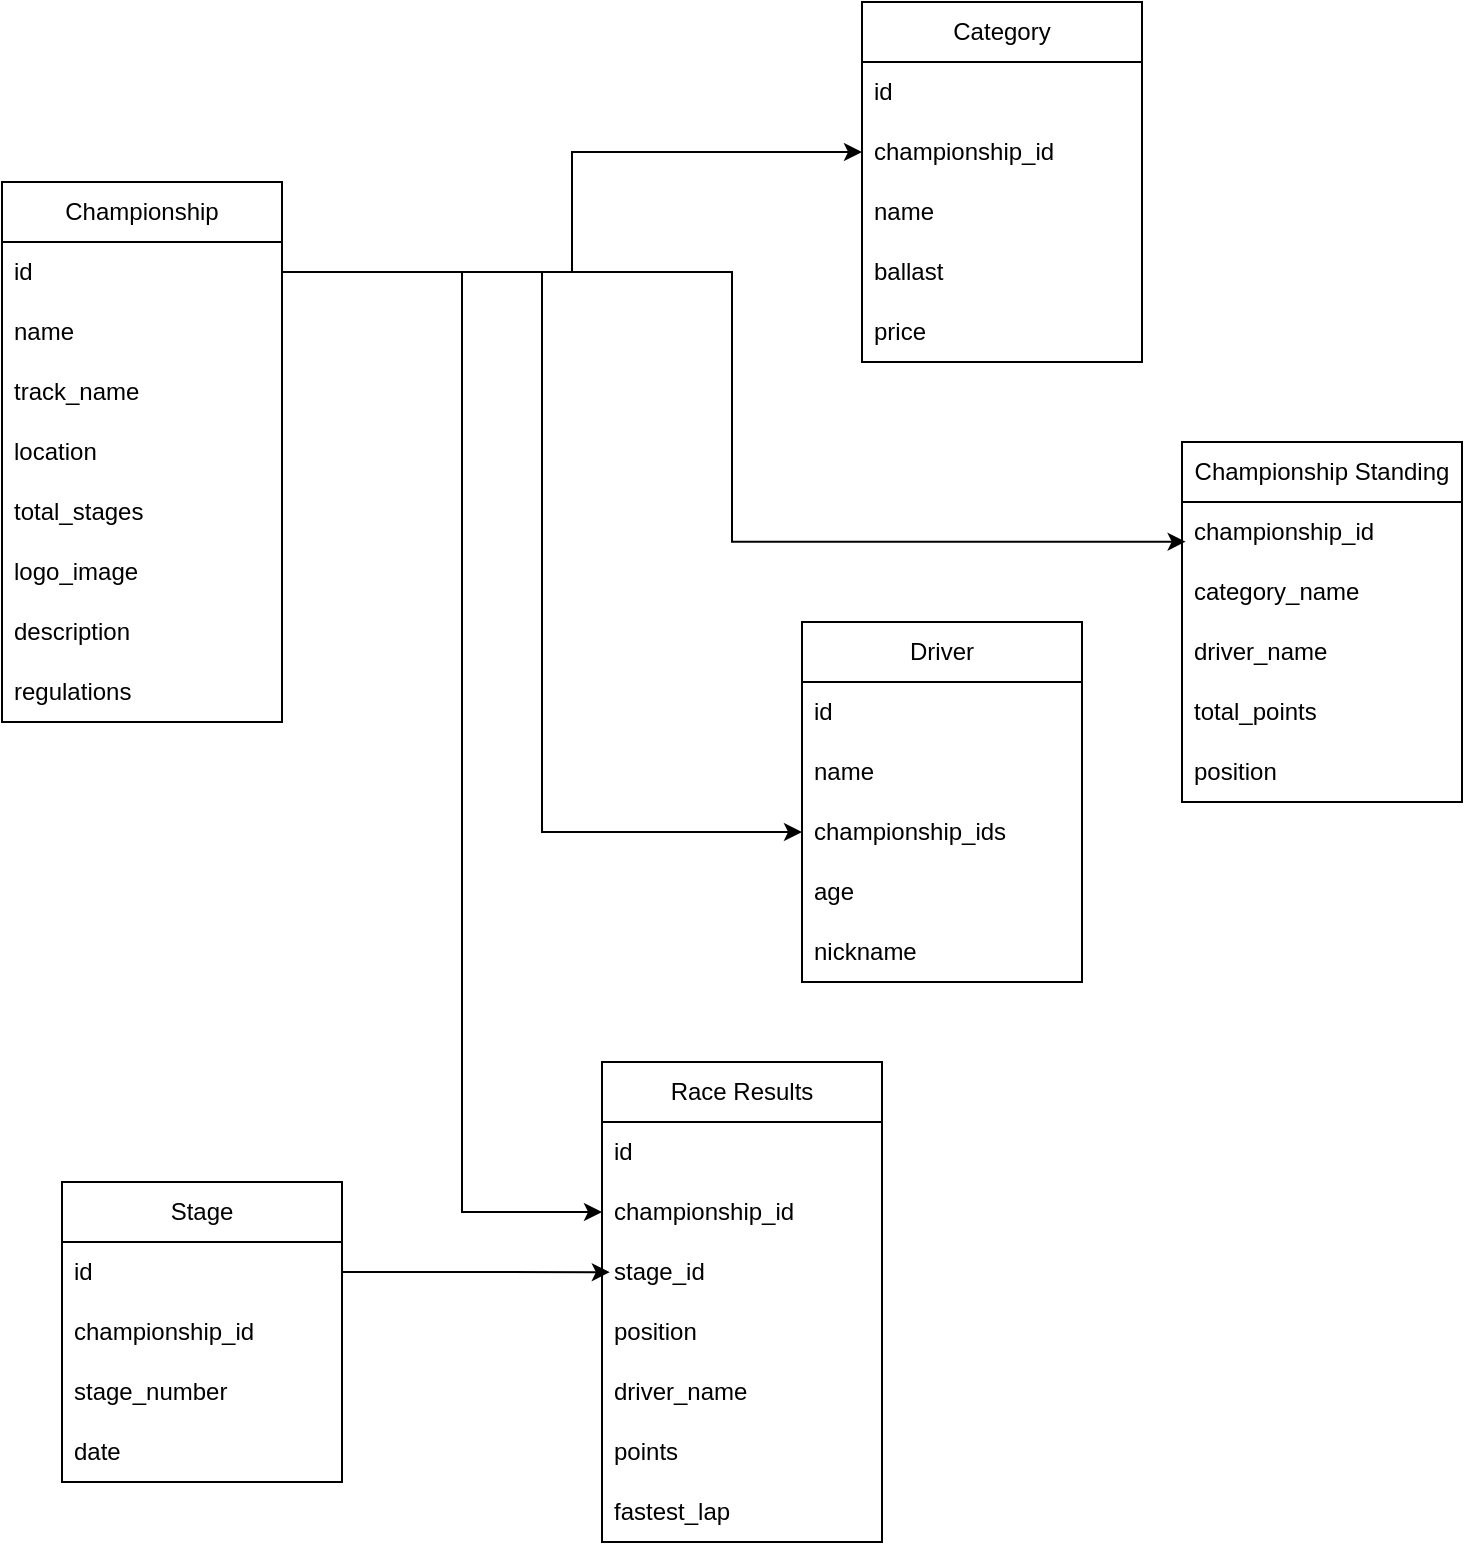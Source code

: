 <mxfile version="24.8.0">
  <diagram name="Page-1" id="m8vW3EErnQCQkExOE2bX">
    <mxGraphModel dx="1181" dy="633" grid="1" gridSize="10" guides="1" tooltips="1" connect="1" arrows="1" fold="1" page="1" pageScale="1" pageWidth="850" pageHeight="1100" math="0" shadow="0">
      <root>
        <mxCell id="0" />
        <mxCell id="1" parent="0" />
        <mxCell id="QWn9ov5LfG4lJFGgJt6n-55" style="edgeStyle=orthogonalEdgeStyle;rounded=0;orthogonalLoop=1;jettySize=auto;html=1;entryX=0;entryY=0.5;entryDx=0;entryDy=0;exitX=1;exitY=0.5;exitDx=0;exitDy=0;" edge="1" parent="1" source="QWn9ov5LfG4lJFGgJt6n-9" target="QWn9ov5LfG4lJFGgJt6n-29">
          <mxGeometry relative="1" as="geometry">
            <Array as="points">
              <mxPoint x="240" y="225" />
              <mxPoint x="240" y="695" />
            </Array>
          </mxGeometry>
        </mxCell>
        <mxCell id="QWn9ov5LfG4lJFGgJt6n-8" value="Championship" style="swimlane;fontStyle=0;childLayout=stackLayout;horizontal=1;startSize=30;horizontalStack=0;resizeParent=1;resizeParentMax=0;resizeLast=0;collapsible=1;marginBottom=0;whiteSpace=wrap;html=1;" vertex="1" parent="1">
          <mxGeometry x="10" y="180" width="140" height="270" as="geometry">
            <mxRectangle x="50" y="540" width="120" height="30" as="alternateBounds" />
          </mxGeometry>
        </mxCell>
        <mxCell id="QWn9ov5LfG4lJFGgJt6n-9" value="id" style="text;strokeColor=none;fillColor=none;align=left;verticalAlign=middle;spacingLeft=4;spacingRight=4;overflow=hidden;points=[[0,0.5],[1,0.5]];portConstraint=eastwest;rotatable=0;whiteSpace=wrap;html=1;" vertex="1" parent="QWn9ov5LfG4lJFGgJt6n-8">
          <mxGeometry y="30" width="140" height="30" as="geometry" />
        </mxCell>
        <mxCell id="QWn9ov5LfG4lJFGgJt6n-10" value="name" style="text;strokeColor=none;fillColor=none;align=left;verticalAlign=middle;spacingLeft=4;spacingRight=4;overflow=hidden;points=[[0,0.5],[1,0.5]];portConstraint=eastwest;rotatable=0;whiteSpace=wrap;html=1;" vertex="1" parent="QWn9ov5LfG4lJFGgJt6n-8">
          <mxGeometry y="60" width="140" height="30" as="geometry" />
        </mxCell>
        <mxCell id="QWn9ov5LfG4lJFGgJt6n-11" value="track_name" style="text;strokeColor=none;fillColor=none;align=left;verticalAlign=middle;spacingLeft=4;spacingRight=4;overflow=hidden;points=[[0,0.5],[1,0.5]];portConstraint=eastwest;rotatable=0;whiteSpace=wrap;html=1;" vertex="1" parent="QWn9ov5LfG4lJFGgJt6n-8">
          <mxGeometry y="90" width="140" height="30" as="geometry" />
        </mxCell>
        <mxCell id="QWn9ov5LfG4lJFGgJt6n-19" value="location" style="text;strokeColor=none;fillColor=none;align=left;verticalAlign=middle;spacingLeft=4;spacingRight=4;overflow=hidden;points=[[0,0.5],[1,0.5]];portConstraint=eastwest;rotatable=0;whiteSpace=wrap;html=1;" vertex="1" parent="QWn9ov5LfG4lJFGgJt6n-8">
          <mxGeometry y="120" width="140" height="30" as="geometry" />
        </mxCell>
        <mxCell id="QWn9ov5LfG4lJFGgJt6n-18" value="total_stages" style="text;strokeColor=none;fillColor=none;align=left;verticalAlign=middle;spacingLeft=4;spacingRight=4;overflow=hidden;points=[[0,0.5],[1,0.5]];portConstraint=eastwest;rotatable=0;whiteSpace=wrap;html=1;" vertex="1" parent="QWn9ov5LfG4lJFGgJt6n-8">
          <mxGeometry y="150" width="140" height="30" as="geometry" />
        </mxCell>
        <mxCell id="QWn9ov5LfG4lJFGgJt6n-17" value="logo_image" style="text;strokeColor=none;fillColor=none;align=left;verticalAlign=middle;spacingLeft=4;spacingRight=4;overflow=hidden;points=[[0,0.5],[1,0.5]];portConstraint=eastwest;rotatable=0;whiteSpace=wrap;html=1;" vertex="1" parent="QWn9ov5LfG4lJFGgJt6n-8">
          <mxGeometry y="180" width="140" height="30" as="geometry" />
        </mxCell>
        <mxCell id="QWn9ov5LfG4lJFGgJt6n-16" value="description" style="text;strokeColor=none;fillColor=none;align=left;verticalAlign=middle;spacingLeft=4;spacingRight=4;overflow=hidden;points=[[0,0.5],[1,0.5]];portConstraint=eastwest;rotatable=0;whiteSpace=wrap;html=1;" vertex="1" parent="QWn9ov5LfG4lJFGgJt6n-8">
          <mxGeometry y="210" width="140" height="30" as="geometry" />
        </mxCell>
        <mxCell id="QWn9ov5LfG4lJFGgJt6n-15" value="regulations" style="text;strokeColor=none;fillColor=none;align=left;verticalAlign=middle;spacingLeft=4;spacingRight=4;overflow=hidden;points=[[0,0.5],[1,0.5]];portConstraint=eastwest;rotatable=0;whiteSpace=wrap;html=1;" vertex="1" parent="QWn9ov5LfG4lJFGgJt6n-8">
          <mxGeometry y="240" width="140" height="30" as="geometry" />
        </mxCell>
        <mxCell id="QWn9ov5LfG4lJFGgJt6n-20" value="Category" style="swimlane;fontStyle=0;childLayout=stackLayout;horizontal=1;startSize=30;horizontalStack=0;resizeParent=1;resizeParentMax=0;resizeLast=0;collapsible=1;marginBottom=0;whiteSpace=wrap;html=1;" vertex="1" parent="1">
          <mxGeometry x="440" y="90" width="140" height="180" as="geometry" />
        </mxCell>
        <mxCell id="QWn9ov5LfG4lJFGgJt6n-26" value="id" style="text;strokeColor=none;fillColor=none;align=left;verticalAlign=middle;spacingLeft=4;spacingRight=4;overflow=hidden;points=[[0,0.5],[1,0.5]];portConstraint=eastwest;rotatable=0;whiteSpace=wrap;html=1;" vertex="1" parent="QWn9ov5LfG4lJFGgJt6n-20">
          <mxGeometry y="30" width="140" height="30" as="geometry" />
        </mxCell>
        <mxCell id="QWn9ov5LfG4lJFGgJt6n-21" value="championship_id" style="text;strokeColor=none;fillColor=none;align=left;verticalAlign=middle;spacingLeft=4;spacingRight=4;overflow=hidden;points=[[0,0.5],[1,0.5]];portConstraint=eastwest;rotatable=0;whiteSpace=wrap;html=1;" vertex="1" parent="QWn9ov5LfG4lJFGgJt6n-20">
          <mxGeometry y="60" width="140" height="30" as="geometry" />
        </mxCell>
        <mxCell id="QWn9ov5LfG4lJFGgJt6n-22" value="name" style="text;strokeColor=none;fillColor=none;align=left;verticalAlign=middle;spacingLeft=4;spacingRight=4;overflow=hidden;points=[[0,0.5],[1,0.5]];portConstraint=eastwest;rotatable=0;whiteSpace=wrap;html=1;" vertex="1" parent="QWn9ov5LfG4lJFGgJt6n-20">
          <mxGeometry y="90" width="140" height="30" as="geometry" />
        </mxCell>
        <mxCell id="QWn9ov5LfG4lJFGgJt6n-23" value="ballast" style="text;strokeColor=none;fillColor=none;align=left;verticalAlign=middle;spacingLeft=4;spacingRight=4;overflow=hidden;points=[[0,0.5],[1,0.5]];portConstraint=eastwest;rotatable=0;whiteSpace=wrap;html=1;" vertex="1" parent="QWn9ov5LfG4lJFGgJt6n-20">
          <mxGeometry y="120" width="140" height="30" as="geometry" />
        </mxCell>
        <mxCell id="QWn9ov5LfG4lJFGgJt6n-25" value="price" style="text;strokeColor=none;fillColor=none;align=left;verticalAlign=middle;spacingLeft=4;spacingRight=4;overflow=hidden;points=[[0,0.5],[1,0.5]];portConstraint=eastwest;rotatable=0;whiteSpace=wrap;html=1;" vertex="1" parent="QWn9ov5LfG4lJFGgJt6n-20">
          <mxGeometry y="150" width="140" height="30" as="geometry" />
        </mxCell>
        <mxCell id="QWn9ov5LfG4lJFGgJt6n-24" style="edgeStyle=orthogonalEdgeStyle;rounded=0;orthogonalLoop=1;jettySize=auto;html=1;" edge="1" parent="1" source="QWn9ov5LfG4lJFGgJt6n-9" target="QWn9ov5LfG4lJFGgJt6n-21">
          <mxGeometry relative="1" as="geometry" />
        </mxCell>
        <mxCell id="QWn9ov5LfG4lJFGgJt6n-27" value="Race Results" style="swimlane;fontStyle=0;childLayout=stackLayout;horizontal=1;startSize=30;horizontalStack=0;resizeParent=1;resizeParentMax=0;resizeLast=0;collapsible=1;marginBottom=0;whiteSpace=wrap;html=1;" vertex="1" parent="1">
          <mxGeometry x="310" y="620" width="140" height="240" as="geometry" />
        </mxCell>
        <mxCell id="QWn9ov5LfG4lJFGgJt6n-28" value="id" style="text;strokeColor=none;fillColor=none;align=left;verticalAlign=middle;spacingLeft=4;spacingRight=4;overflow=hidden;points=[[0,0.5],[1,0.5]];portConstraint=eastwest;rotatable=0;whiteSpace=wrap;html=1;" vertex="1" parent="QWn9ov5LfG4lJFGgJt6n-27">
          <mxGeometry y="30" width="140" height="30" as="geometry" />
        </mxCell>
        <mxCell id="QWn9ov5LfG4lJFGgJt6n-29" value="championship_id" style="text;strokeColor=none;fillColor=none;align=left;verticalAlign=middle;spacingLeft=4;spacingRight=4;overflow=hidden;points=[[0,0.5],[1,0.5]];portConstraint=eastwest;rotatable=0;whiteSpace=wrap;html=1;" vertex="1" parent="QWn9ov5LfG4lJFGgJt6n-27">
          <mxGeometry y="60" width="140" height="30" as="geometry" />
        </mxCell>
        <mxCell id="QWn9ov5LfG4lJFGgJt6n-30" value="stage_id" style="text;strokeColor=none;fillColor=none;align=left;verticalAlign=middle;spacingLeft=4;spacingRight=4;overflow=hidden;points=[[0,0.5],[1,0.5]];portConstraint=eastwest;rotatable=0;whiteSpace=wrap;html=1;" vertex="1" parent="QWn9ov5LfG4lJFGgJt6n-27">
          <mxGeometry y="90" width="140" height="30" as="geometry" />
        </mxCell>
        <mxCell id="QWn9ov5LfG4lJFGgJt6n-36" value="position" style="text;strokeColor=none;fillColor=none;align=left;verticalAlign=middle;spacingLeft=4;spacingRight=4;overflow=hidden;points=[[0,0.5],[1,0.5]];portConstraint=eastwest;rotatable=0;whiteSpace=wrap;html=1;" vertex="1" parent="QWn9ov5LfG4lJFGgJt6n-27">
          <mxGeometry y="120" width="140" height="30" as="geometry" />
        </mxCell>
        <mxCell id="QWn9ov5LfG4lJFGgJt6n-38" value="driver_name" style="text;strokeColor=none;fillColor=none;align=left;verticalAlign=middle;spacingLeft=4;spacingRight=4;overflow=hidden;points=[[0,0.5],[1,0.5]];portConstraint=eastwest;rotatable=0;whiteSpace=wrap;html=1;" vertex="1" parent="QWn9ov5LfG4lJFGgJt6n-27">
          <mxGeometry y="150" width="140" height="30" as="geometry" />
        </mxCell>
        <mxCell id="QWn9ov5LfG4lJFGgJt6n-37" value="points" style="text;strokeColor=none;fillColor=none;align=left;verticalAlign=middle;spacingLeft=4;spacingRight=4;overflow=hidden;points=[[0,0.5],[1,0.5]];portConstraint=eastwest;rotatable=0;whiteSpace=wrap;html=1;" vertex="1" parent="QWn9ov5LfG4lJFGgJt6n-27">
          <mxGeometry y="180" width="140" height="30" as="geometry" />
        </mxCell>
        <mxCell id="QWn9ov5LfG4lJFGgJt6n-39" value="fastest_lap" style="text;strokeColor=none;fillColor=none;align=left;verticalAlign=middle;spacingLeft=4;spacingRight=4;overflow=hidden;points=[[0,0.5],[1,0.5]];portConstraint=eastwest;rotatable=0;whiteSpace=wrap;html=1;" vertex="1" parent="QWn9ov5LfG4lJFGgJt6n-27">
          <mxGeometry y="210" width="140" height="30" as="geometry" />
        </mxCell>
        <mxCell id="QWn9ov5LfG4lJFGgJt6n-31" value="Stage" style="swimlane;fontStyle=0;childLayout=stackLayout;horizontal=1;startSize=30;horizontalStack=0;resizeParent=1;resizeParentMax=0;resizeLast=0;collapsible=1;marginBottom=0;whiteSpace=wrap;html=1;" vertex="1" parent="1">
          <mxGeometry x="40" y="680" width="140" height="150" as="geometry" />
        </mxCell>
        <mxCell id="QWn9ov5LfG4lJFGgJt6n-32" value="id" style="text;strokeColor=none;fillColor=none;align=left;verticalAlign=middle;spacingLeft=4;spacingRight=4;overflow=hidden;points=[[0,0.5],[1,0.5]];portConstraint=eastwest;rotatable=0;whiteSpace=wrap;html=1;" vertex="1" parent="QWn9ov5LfG4lJFGgJt6n-31">
          <mxGeometry y="30" width="140" height="30" as="geometry" />
        </mxCell>
        <mxCell id="QWn9ov5LfG4lJFGgJt6n-33" value="championship_id" style="text;strokeColor=none;fillColor=none;align=left;verticalAlign=middle;spacingLeft=4;spacingRight=4;overflow=hidden;points=[[0,0.5],[1,0.5]];portConstraint=eastwest;rotatable=0;whiteSpace=wrap;html=1;" vertex="1" parent="QWn9ov5LfG4lJFGgJt6n-31">
          <mxGeometry y="60" width="140" height="30" as="geometry" />
        </mxCell>
        <mxCell id="QWn9ov5LfG4lJFGgJt6n-34" value="stage_number" style="text;strokeColor=none;fillColor=none;align=left;verticalAlign=middle;spacingLeft=4;spacingRight=4;overflow=hidden;points=[[0,0.5],[1,0.5]];portConstraint=eastwest;rotatable=0;whiteSpace=wrap;html=1;" vertex="1" parent="QWn9ov5LfG4lJFGgJt6n-31">
          <mxGeometry y="90" width="140" height="30" as="geometry" />
        </mxCell>
        <mxCell id="QWn9ov5LfG4lJFGgJt6n-35" value="date" style="text;strokeColor=none;fillColor=none;align=left;verticalAlign=middle;spacingLeft=4;spacingRight=4;overflow=hidden;points=[[0,0.5],[1,0.5]];portConstraint=eastwest;rotatable=0;whiteSpace=wrap;html=1;" vertex="1" parent="QWn9ov5LfG4lJFGgJt6n-31">
          <mxGeometry y="120" width="140" height="30" as="geometry" />
        </mxCell>
        <mxCell id="QWn9ov5LfG4lJFGgJt6n-40" value="Driver" style="swimlane;fontStyle=0;childLayout=stackLayout;horizontal=1;startSize=30;horizontalStack=0;resizeParent=1;resizeParentMax=0;resizeLast=0;collapsible=1;marginBottom=0;whiteSpace=wrap;html=1;" vertex="1" parent="1">
          <mxGeometry x="410" y="400" width="140" height="180" as="geometry" />
        </mxCell>
        <mxCell id="QWn9ov5LfG4lJFGgJt6n-41" value="id" style="text;strokeColor=none;fillColor=none;align=left;verticalAlign=middle;spacingLeft=4;spacingRight=4;overflow=hidden;points=[[0,0.5],[1,0.5]];portConstraint=eastwest;rotatable=0;whiteSpace=wrap;html=1;" vertex="1" parent="QWn9ov5LfG4lJFGgJt6n-40">
          <mxGeometry y="30" width="140" height="30" as="geometry" />
        </mxCell>
        <mxCell id="QWn9ov5LfG4lJFGgJt6n-42" value="name" style="text;strokeColor=none;fillColor=none;align=left;verticalAlign=middle;spacingLeft=4;spacingRight=4;overflow=hidden;points=[[0,0.5],[1,0.5]];portConstraint=eastwest;rotatable=0;whiteSpace=wrap;html=1;" vertex="1" parent="QWn9ov5LfG4lJFGgJt6n-40">
          <mxGeometry y="60" width="140" height="30" as="geometry" />
        </mxCell>
        <mxCell id="QWn9ov5LfG4lJFGgJt6n-43" value="championship_ids" style="text;strokeColor=none;fillColor=none;align=left;verticalAlign=middle;spacingLeft=4;spacingRight=4;overflow=hidden;points=[[0,0.5],[1,0.5]];portConstraint=eastwest;rotatable=0;whiteSpace=wrap;html=1;" vertex="1" parent="QWn9ov5LfG4lJFGgJt6n-40">
          <mxGeometry y="90" width="140" height="30" as="geometry" />
        </mxCell>
        <mxCell id="QWn9ov5LfG4lJFGgJt6n-45" value="age" style="text;strokeColor=none;fillColor=none;align=left;verticalAlign=middle;spacingLeft=4;spacingRight=4;overflow=hidden;points=[[0,0.5],[1,0.5]];portConstraint=eastwest;rotatable=0;whiteSpace=wrap;html=1;" vertex="1" parent="QWn9ov5LfG4lJFGgJt6n-40">
          <mxGeometry y="120" width="140" height="30" as="geometry" />
        </mxCell>
        <mxCell id="QWn9ov5LfG4lJFGgJt6n-44" value="nickname" style="text;strokeColor=none;fillColor=none;align=left;verticalAlign=middle;spacingLeft=4;spacingRight=4;overflow=hidden;points=[[0,0.5],[1,0.5]];portConstraint=eastwest;rotatable=0;whiteSpace=wrap;html=1;" vertex="1" parent="QWn9ov5LfG4lJFGgJt6n-40">
          <mxGeometry y="150" width="140" height="30" as="geometry" />
        </mxCell>
        <mxCell id="QWn9ov5LfG4lJFGgJt6n-46" value="Championship Standing" style="swimlane;fontStyle=0;childLayout=stackLayout;horizontal=1;startSize=30;horizontalStack=0;resizeParent=1;resizeParentMax=0;resizeLast=0;collapsible=1;marginBottom=0;whiteSpace=wrap;html=1;" vertex="1" parent="1">
          <mxGeometry x="600" y="310" width="140" height="180" as="geometry" />
        </mxCell>
        <mxCell id="QWn9ov5LfG4lJFGgJt6n-47" value="championship_id" style="text;strokeColor=none;fillColor=none;align=left;verticalAlign=middle;spacingLeft=4;spacingRight=4;overflow=hidden;points=[[0,0.5],[1,0.5]];portConstraint=eastwest;rotatable=0;whiteSpace=wrap;html=1;" vertex="1" parent="QWn9ov5LfG4lJFGgJt6n-46">
          <mxGeometry y="30" width="140" height="30" as="geometry" />
        </mxCell>
        <mxCell id="QWn9ov5LfG4lJFGgJt6n-48" value="category_name" style="text;strokeColor=none;fillColor=none;align=left;verticalAlign=middle;spacingLeft=4;spacingRight=4;overflow=hidden;points=[[0,0.5],[1,0.5]];portConstraint=eastwest;rotatable=0;whiteSpace=wrap;html=1;" vertex="1" parent="QWn9ov5LfG4lJFGgJt6n-46">
          <mxGeometry y="60" width="140" height="30" as="geometry" />
        </mxCell>
        <mxCell id="QWn9ov5LfG4lJFGgJt6n-49" value="driver_name" style="text;strokeColor=none;fillColor=none;align=left;verticalAlign=middle;spacingLeft=4;spacingRight=4;overflow=hidden;points=[[0,0.5],[1,0.5]];portConstraint=eastwest;rotatable=0;whiteSpace=wrap;html=1;" vertex="1" parent="QWn9ov5LfG4lJFGgJt6n-46">
          <mxGeometry y="90" width="140" height="30" as="geometry" />
        </mxCell>
        <mxCell id="QWn9ov5LfG4lJFGgJt6n-51" value="total_points" style="text;strokeColor=none;fillColor=none;align=left;verticalAlign=middle;spacingLeft=4;spacingRight=4;overflow=hidden;points=[[0,0.5],[1,0.5]];portConstraint=eastwest;rotatable=0;whiteSpace=wrap;html=1;" vertex="1" parent="QWn9ov5LfG4lJFGgJt6n-46">
          <mxGeometry y="120" width="140" height="30" as="geometry" />
        </mxCell>
        <mxCell id="QWn9ov5LfG4lJFGgJt6n-50" value="position" style="text;strokeColor=none;fillColor=none;align=left;verticalAlign=middle;spacingLeft=4;spacingRight=4;overflow=hidden;points=[[0,0.5],[1,0.5]];portConstraint=eastwest;rotatable=0;whiteSpace=wrap;html=1;" vertex="1" parent="QWn9ov5LfG4lJFGgJt6n-46">
          <mxGeometry y="150" width="140" height="30" as="geometry" />
        </mxCell>
        <mxCell id="QWn9ov5LfG4lJFGgJt6n-52" style="edgeStyle=orthogonalEdgeStyle;rounded=0;orthogonalLoop=1;jettySize=auto;html=1;entryX=0.028;entryY=0.503;entryDx=0;entryDy=0;entryPerimeter=0;" edge="1" parent="1" source="QWn9ov5LfG4lJFGgJt6n-32" target="QWn9ov5LfG4lJFGgJt6n-30">
          <mxGeometry relative="1" as="geometry" />
        </mxCell>
        <mxCell id="QWn9ov5LfG4lJFGgJt6n-53" style="edgeStyle=orthogonalEdgeStyle;rounded=0;orthogonalLoop=1;jettySize=auto;html=1;entryX=0;entryY=0.5;entryDx=0;entryDy=0;" edge="1" parent="1" source="QWn9ov5LfG4lJFGgJt6n-9" target="QWn9ov5LfG4lJFGgJt6n-43">
          <mxGeometry relative="1" as="geometry" />
        </mxCell>
        <mxCell id="QWn9ov5LfG4lJFGgJt6n-54" style="edgeStyle=orthogonalEdgeStyle;rounded=0;orthogonalLoop=1;jettySize=auto;html=1;entryX=0.013;entryY=0.662;entryDx=0;entryDy=0;entryPerimeter=0;" edge="1" parent="1" source="QWn9ov5LfG4lJFGgJt6n-9" target="QWn9ov5LfG4lJFGgJt6n-47">
          <mxGeometry relative="1" as="geometry" />
        </mxCell>
      </root>
    </mxGraphModel>
  </diagram>
</mxfile>
